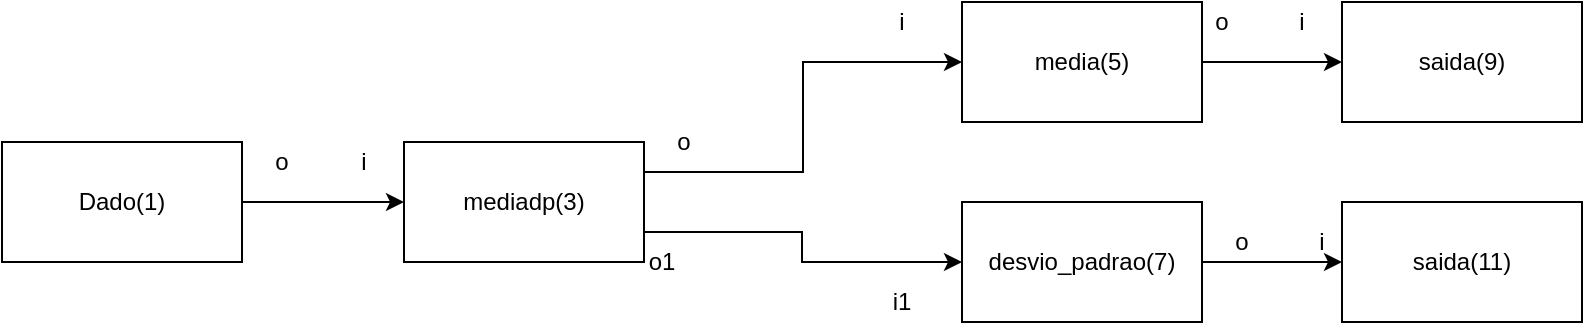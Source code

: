 <mxfile version="14.6.13" type="github" pages="2"><diagram id="H5ADXJc-Tun9DYf5-9xs" name="Page-1"><mxGraphModel dx="827" dy="452" grid="1" gridSize="10" guides="1" tooltips="1" connect="1" arrows="1" fold="1" page="1" pageScale="1" pageWidth="827" pageHeight="1169" math="0" shadow="0"><root><mxCell id="0"/><mxCell id="1" parent="0"/><mxCell id="a7M8KdTXEMOLbxbyO7e3-6" style="edgeStyle=orthogonalEdgeStyle;rounded=0;orthogonalLoop=1;jettySize=auto;html=1;exitX=1;exitY=0.25;exitDx=0;exitDy=0;entryX=0;entryY=0.5;entryDx=0;entryDy=0;" parent="1" source="a7M8KdTXEMOLbxbyO7e3-1" target="a7M8KdTXEMOLbxbyO7e3-2" edge="1"><mxGeometry relative="1" as="geometry"/></mxCell><mxCell id="a7M8KdTXEMOLbxbyO7e3-7" style="edgeStyle=orthogonalEdgeStyle;rounded=0;orthogonalLoop=1;jettySize=auto;html=1;exitX=1;exitY=0.75;exitDx=0;exitDy=0;entryX=0;entryY=0.5;entryDx=0;entryDy=0;" parent="1" source="a7M8KdTXEMOLbxbyO7e3-1" target="a7M8KdTXEMOLbxbyO7e3-3" edge="1"><mxGeometry relative="1" as="geometry"><Array as="points"><mxPoint x="410" y="295"/><mxPoint x="410" y="310"/></Array></mxGeometry></mxCell><mxCell id="a7M8KdTXEMOLbxbyO7e3-1" value="mediadp(3)" style="rounded=0;whiteSpace=wrap;html=1;" parent="1" vertex="1"><mxGeometry x="211" y="250" width="120" height="60" as="geometry"/></mxCell><mxCell id="a7M8KdTXEMOLbxbyO7e3-18" style="edgeStyle=orthogonalEdgeStyle;rounded=0;orthogonalLoop=1;jettySize=auto;html=1;exitX=1;exitY=0.5;exitDx=0;exitDy=0;entryX=0;entryY=0.5;entryDx=0;entryDy=0;" parent="1" source="a7M8KdTXEMOLbxbyO7e3-2" target="a7M8KdTXEMOLbxbyO7e3-17" edge="1"><mxGeometry relative="1" as="geometry"/></mxCell><mxCell id="a7M8KdTXEMOLbxbyO7e3-2" value="media(5)" style="rounded=0;whiteSpace=wrap;html=1;" parent="1" vertex="1"><mxGeometry x="490" y="180" width="120" height="60" as="geometry"/></mxCell><mxCell id="pv-_L8Qphfk12AsGzLQW-1" style="edgeStyle=orthogonalEdgeStyle;rounded=0;orthogonalLoop=1;jettySize=auto;html=1;" edge="1" parent="1" source="a7M8KdTXEMOLbxbyO7e3-3"><mxGeometry relative="1" as="geometry"><mxPoint x="680" y="310" as="targetPoint"/></mxGeometry></mxCell><mxCell id="a7M8KdTXEMOLbxbyO7e3-3" value="desvio_padrao(7)" style="rounded=0;whiteSpace=wrap;html=1;" parent="1" vertex="1"><mxGeometry x="490" y="280" width="120" height="60" as="geometry"/></mxCell><mxCell id="a7M8KdTXEMOLbxbyO7e3-5" style="edgeStyle=orthogonalEdgeStyle;rounded=0;orthogonalLoop=1;jettySize=auto;html=1;exitX=1;exitY=0.5;exitDx=0;exitDy=0;entryX=0;entryY=0.5;entryDx=0;entryDy=0;" parent="1" source="a7M8KdTXEMOLbxbyO7e3-4" target="a7M8KdTXEMOLbxbyO7e3-1" edge="1"><mxGeometry relative="1" as="geometry"/></mxCell><mxCell id="a7M8KdTXEMOLbxbyO7e3-4" value="Dado(1)" style="rounded=0;whiteSpace=wrap;html=1;" parent="1" vertex="1"><mxGeometry x="10" y="250" width="120" height="60" as="geometry"/></mxCell><mxCell id="a7M8KdTXEMOLbxbyO7e3-8" value="i" style="text;html=1;strokeColor=none;fillColor=none;align=center;verticalAlign=middle;whiteSpace=wrap;rounded=0;" parent="1" vertex="1"><mxGeometry x="171" y="250" width="40" height="20" as="geometry"/></mxCell><mxCell id="a7M8KdTXEMOLbxbyO7e3-9" value="i" style="text;html=1;strokeColor=none;fillColor=none;align=center;verticalAlign=middle;whiteSpace=wrap;rounded=0;" parent="1" vertex="1"><mxGeometry x="440" y="180" width="40" height="20" as="geometry"/></mxCell><mxCell id="a7M8KdTXEMOLbxbyO7e3-11" value="o1" style="text;html=1;strokeColor=none;fillColor=none;align=center;verticalAlign=middle;whiteSpace=wrap;rounded=0;" parent="1" vertex="1"><mxGeometry x="320" y="300" width="40" height="20" as="geometry"/></mxCell><mxCell id="a7M8KdTXEMOLbxbyO7e3-12" value="i1" style="text;html=1;strokeColor=none;fillColor=none;align=center;verticalAlign=middle;whiteSpace=wrap;rounded=0;" parent="1" vertex="1"><mxGeometry x="440" y="320" width="40" height="20" as="geometry"/></mxCell><mxCell id="a7M8KdTXEMOLbxbyO7e3-13" value="o" style="text;html=1;strokeColor=none;fillColor=none;align=center;verticalAlign=middle;whiteSpace=wrap;rounded=0;" parent="1" vertex="1"><mxGeometry x="130" y="250" width="40" height="20" as="geometry"/></mxCell><mxCell id="a7M8KdTXEMOLbxbyO7e3-15" value="o" style="text;html=1;strokeColor=none;fillColor=none;align=center;verticalAlign=middle;whiteSpace=wrap;rounded=0;" parent="1" vertex="1"><mxGeometry x="331" y="240" width="40" height="20" as="geometry"/></mxCell><mxCell id="a7M8KdTXEMOLbxbyO7e3-17" value="saida(9)" style="rounded=0;whiteSpace=wrap;html=1;" parent="1" vertex="1"><mxGeometry x="680" y="180" width="120" height="60" as="geometry"/></mxCell><mxCell id="a7M8KdTXEMOLbxbyO7e3-19" value="o" style="text;html=1;strokeColor=none;fillColor=none;align=center;verticalAlign=middle;whiteSpace=wrap;rounded=0;" parent="1" vertex="1"><mxGeometry x="600" y="180" width="40" height="20" as="geometry"/></mxCell><mxCell id="a7M8KdTXEMOLbxbyO7e3-20" value="i" style="text;html=1;strokeColor=none;fillColor=none;align=center;verticalAlign=middle;whiteSpace=wrap;rounded=0;" parent="1" vertex="1"><mxGeometry x="640" y="180" width="40" height="20" as="geometry"/></mxCell><mxCell id="pv-_L8Qphfk12AsGzLQW-2" value="saida(11)" style="rounded=0;whiteSpace=wrap;html=1;" vertex="1" parent="1"><mxGeometry x="680" y="280" width="120" height="60" as="geometry"/></mxCell><mxCell id="pv-_L8Qphfk12AsGzLQW-3" value="o" style="text;html=1;strokeColor=none;fillColor=none;align=center;verticalAlign=middle;whiteSpace=wrap;rounded=0;" vertex="1" parent="1"><mxGeometry x="610" y="290" width="40" height="20" as="geometry"/></mxCell><mxCell id="pv-_L8Qphfk12AsGzLQW-4" value="i" style="text;html=1;strokeColor=none;fillColor=none;align=center;verticalAlign=middle;whiteSpace=wrap;rounded=0;" vertex="1" parent="1"><mxGeometry x="650" y="290" width="40" height="20" as="geometry"/></mxCell></root></mxGraphModel></diagram><diagram id="tC5vd0jWl1NoRaNzVsKr" name="Page-2"><mxGraphModel dx="973" dy="532" grid="1" gridSize="10" guides="1" tooltips="1" connect="1" arrows="1" fold="1" page="1" pageScale="1" pageWidth="827" pageHeight="1169" math="0" shadow="0"><root><mxCell id="gvkWQrnBeUVj6uK4vI3e-0"/><mxCell id="gvkWQrnBeUVj6uK4vI3e-1" parent="gvkWQrnBeUVj6uK4vI3e-0"/><mxCell id="gvkWQrnBeUVj6uK4vI3e-14" style="edgeStyle=orthogonalEdgeStyle;rounded=0;orthogonalLoop=1;jettySize=auto;html=1;exitX=1;exitY=0.5;exitDx=0;exitDy=0;" edge="1" parent="gvkWQrnBeUVj6uK4vI3e-1" source="gvkWQrnBeUVj6uK4vI3e-2" target="gvkWQrnBeUVj6uK4vI3e-3"><mxGeometry relative="1" as="geometry"/></mxCell><mxCell id="gvkWQrnBeUVj6uK4vI3e-20" style="edgeStyle=orthogonalEdgeStyle;rounded=0;orthogonalLoop=1;jettySize=auto;html=1;exitX=1;exitY=1;exitDx=0;exitDy=0;entryX=0;entryY=0.5;entryDx=0;entryDy=0;" edge="1" parent="gvkWQrnBeUVj6uK4vI3e-1" source="gvkWQrnBeUVj6uK4vI3e-2" target="gvkWQrnBeUVj6uK4vI3e-4"><mxGeometry relative="1" as="geometry"/></mxCell><mxCell id="gvkWQrnBeUVj6uK4vI3e-21" style="edgeStyle=orthogonalEdgeStyle;rounded=0;orthogonalLoop=1;jettySize=auto;html=1;exitX=0.75;exitY=1;exitDx=0;exitDy=0;entryX=0;entryY=0.5;entryDx=0;entryDy=0;" edge="1" parent="gvkWQrnBeUVj6uK4vI3e-1" source="gvkWQrnBeUVj6uK4vI3e-2" target="gvkWQrnBeUVj6uK4vI3e-5"><mxGeometry relative="1" as="geometry"/></mxCell><mxCell id="gvkWQrnBeUVj6uK4vI3e-22" style="edgeStyle=orthogonalEdgeStyle;rounded=0;orthogonalLoop=1;jettySize=auto;html=1;exitX=0.5;exitY=1;exitDx=0;exitDy=0;entryX=0;entryY=0.5;entryDx=0;entryDy=0;" edge="1" parent="gvkWQrnBeUVj6uK4vI3e-1" source="gvkWQrnBeUVj6uK4vI3e-2" target="gvkWQrnBeUVj6uK4vI3e-9"><mxGeometry relative="1" as="geometry"/></mxCell><mxCell id="gvkWQrnBeUVj6uK4vI3e-23" style="edgeStyle=orthogonalEdgeStyle;rounded=0;orthogonalLoop=1;jettySize=auto;html=1;exitX=0.25;exitY=1;exitDx=0;exitDy=0;entryX=0;entryY=0.5;entryDx=0;entryDy=0;" edge="1" parent="gvkWQrnBeUVj6uK4vI3e-1" source="gvkWQrnBeUVj6uK4vI3e-2" target="gvkWQrnBeUVj6uK4vI3e-11"><mxGeometry relative="1" as="geometry"/></mxCell><mxCell id="gvkWQrnBeUVj6uK4vI3e-2" value="LoadImage&lt;br&gt;(1)" style="rounded=0;whiteSpace=wrap;html=1;" vertex="1" parent="gvkWQrnBeUVj6uK4vI3e-1"><mxGeometry x="30" y="90" width="120" height="60" as="geometry"/></mxCell><mxCell id="gvkWQrnBeUVj6uK4vI3e-15" style="edgeStyle=orthogonalEdgeStyle;rounded=0;orthogonalLoop=1;jettySize=auto;html=1;exitX=1;exitY=0.5;exitDx=0;exitDy=0;entryX=0;entryY=0.5;entryDx=0;entryDy=0;" edge="1" parent="gvkWQrnBeUVj6uK4vI3e-1" source="gvkWQrnBeUVj6uK4vI3e-3" target="gvkWQrnBeUVj6uK4vI3e-6"><mxGeometry relative="1" as="geometry"/></mxCell><mxCell id="gvkWQrnBeUVj6uK4vI3e-3" value="VglClBlurSq3&lt;br&gt;(3)" style="rounded=0;whiteSpace=wrap;html=1;" vertex="1" parent="gvkWQrnBeUVj6uK4vI3e-1"><mxGeometry x="293" y="90" width="120" height="60" as="geometry"/></mxCell><mxCell id="gvkWQrnBeUVj6uK4vI3e-16" style="edgeStyle=orthogonalEdgeStyle;rounded=0;orthogonalLoop=1;jettySize=auto;html=1;exitX=1;exitY=0.5;exitDx=0;exitDy=0;entryX=0;entryY=0.5;entryDx=0;entryDy=0;" edge="1" parent="gvkWQrnBeUVj6uK4vI3e-1" source="gvkWQrnBeUVj6uK4vI3e-4" target="gvkWQrnBeUVj6uK4vI3e-7"><mxGeometry relative="1" as="geometry"/></mxCell><mxCell id="gvkWQrnBeUVj6uK4vI3e-4" value="VglCl3dCovolution&lt;br&gt;(7)" style="rounded=0;whiteSpace=wrap;html=1;" vertex="1" parent="gvkWQrnBeUVj6uK4vI3e-1"><mxGeometry x="293" y="210" width="120" height="60" as="geometry"/></mxCell><mxCell id="gvkWQrnBeUVj6uK4vI3e-17" style="edgeStyle=orthogonalEdgeStyle;rounded=0;orthogonalLoop=1;jettySize=auto;html=1;exitX=1;exitY=0.5;exitDx=0;exitDy=0;entryX=0;entryY=0.5;entryDx=0;entryDy=0;" edge="1" parent="gvkWQrnBeUVj6uK4vI3e-1" source="gvkWQrnBeUVj6uK4vI3e-5" target="gvkWQrnBeUVj6uK4vI3e-8"><mxGeometry relative="1" as="geometry"/></mxCell><mxCell id="gvkWQrnBeUVj6uK4vI3e-5" value="VglClCopy&lt;br&gt;(11)" style="rounded=0;whiteSpace=wrap;html=1;" vertex="1" parent="gvkWQrnBeUVj6uK4vI3e-1"><mxGeometry x="293" y="330" width="120" height="60" as="geometry"/></mxCell><mxCell id="gvkWQrnBeUVj6uK4vI3e-6" value="ShowImage&lt;br&gt;(5)" style="rounded=0;whiteSpace=wrap;html=1;" vertex="1" parent="gvkWQrnBeUVj6uK4vI3e-1"><mxGeometry x="630" y="90" width="120" height="60" as="geometry"/></mxCell><mxCell id="gvkWQrnBeUVj6uK4vI3e-7" value="&lt;br&gt;ShowImage&lt;br&gt;(9)" style="rounded=0;whiteSpace=wrap;html=1;" vertex="1" parent="gvkWQrnBeUVj6uK4vI3e-1"><mxGeometry x="630" y="210" width="120" height="60" as="geometry"/></mxCell><mxCell id="gvkWQrnBeUVj6uK4vI3e-8" value="ShowImage&lt;br&gt;(13)" style="rounded=0;whiteSpace=wrap;html=1;" vertex="1" parent="gvkWQrnBeUVj6uK4vI3e-1"><mxGeometry x="630" y="330" width="120" height="60" as="geometry"/></mxCell><mxCell id="gvkWQrnBeUVj6uK4vI3e-18" style="edgeStyle=orthogonalEdgeStyle;rounded=0;orthogonalLoop=1;jettySize=auto;html=1;exitX=1;exitY=0.5;exitDx=0;exitDy=0;entryX=0;entryY=0.5;entryDx=0;entryDy=0;" edge="1" parent="gvkWQrnBeUVj6uK4vI3e-1" source="gvkWQrnBeUVj6uK4vI3e-9" target="gvkWQrnBeUVj6uK4vI3e-10"><mxGeometry relative="1" as="geometry"/></mxCell><mxCell id="gvkWQrnBeUVj6uK4vI3e-9" value="VglCl3dNot&lt;br&gt;(15)" style="rounded=0;whiteSpace=wrap;html=1;" vertex="1" parent="gvkWQrnBeUVj6uK4vI3e-1"><mxGeometry x="293" y="450" width="120" height="60" as="geometry"/></mxCell><mxCell id="gvkWQrnBeUVj6uK4vI3e-10" value="ShowImage&lt;br&gt;(17)" style="rounded=0;whiteSpace=wrap;html=1;" vertex="1" parent="gvkWQrnBeUVj6uK4vI3e-1"><mxGeometry x="630" y="450" width="120" height="60" as="geometry"/></mxCell><mxCell id="gvkWQrnBeUVj6uK4vI3e-19" style="edgeStyle=orthogonalEdgeStyle;rounded=0;orthogonalLoop=1;jettySize=auto;html=1;exitX=1;exitY=0.5;exitDx=0;exitDy=0;" edge="1" parent="gvkWQrnBeUVj6uK4vI3e-1" source="gvkWQrnBeUVj6uK4vI3e-11" target="gvkWQrnBeUVj6uK4vI3e-12"><mxGeometry relative="1" as="geometry"/></mxCell><mxCell id="gvkWQrnBeUVj6uK4vI3e-11" value="VglClDilate&lt;br&gt;(19)" style="rounded=0;whiteSpace=wrap;html=1;" vertex="1" parent="gvkWQrnBeUVj6uK4vI3e-1"><mxGeometry x="293" y="570" width="120" height="60" as="geometry"/></mxCell><mxCell id="gvkWQrnBeUVj6uK4vI3e-12" value="ShowImage&lt;br&gt;(21)" style="rounded=0;whiteSpace=wrap;html=1;" vertex="1" parent="gvkWQrnBeUVj6uK4vI3e-1"><mxGeometry x="630" y="570" width="120" height="60" as="geometry"/></mxCell><mxCell id="iu7OuTtpdoO6ZiETRCmf-0" value="o" style="text;html=1;strokeColor=none;fillColor=none;align=center;verticalAlign=middle;whiteSpace=wrap;rounded=0;" vertex="1" parent="gvkWQrnBeUVj6uK4vI3e-1"><mxGeometry x="160" y="90" width="40" height="20" as="geometry"/></mxCell><mxCell id="Srt7nj5z2r929SgKjQeo-0" value="i" style="text;html=1;strokeColor=none;fillColor=none;align=center;verticalAlign=middle;whiteSpace=wrap;rounded=0;" vertex="1" parent="gvkWQrnBeUVj6uK4vI3e-1"><mxGeometry x="253" y="90" width="40" height="20" as="geometry"/></mxCell><mxCell id="Srt7nj5z2r929SgKjQeo-1" value="o1" style="text;html=1;strokeColor=none;fillColor=none;align=center;verticalAlign=middle;whiteSpace=wrap;rounded=0;" vertex="1" parent="gvkWQrnBeUVj6uK4vI3e-1"><mxGeometry x="150" y="210" width="40" height="20" as="geometry"/></mxCell><mxCell id="Srt7nj5z2r929SgKjQeo-2" value="o2" style="text;html=1;strokeColor=none;fillColor=none;align=center;verticalAlign=middle;whiteSpace=wrap;rounded=0;" vertex="1" parent="gvkWQrnBeUVj6uK4vI3e-1"><mxGeometry x="150" y="330" width="40" height="20" as="geometry"/></mxCell><mxCell id="Srt7nj5z2r929SgKjQeo-3" value="o3" style="text;html=1;strokeColor=none;fillColor=none;align=center;verticalAlign=middle;whiteSpace=wrap;rounded=0;" vertex="1" parent="gvkWQrnBeUVj6uK4vI3e-1"><mxGeometry x="150" y="460" width="40" height="20" as="geometry"/></mxCell><mxCell id="Srt7nj5z2r929SgKjQeo-4" value="o4" style="text;html=1;strokeColor=none;fillColor=none;align=center;verticalAlign=middle;whiteSpace=wrap;rounded=0;" vertex="1" parent="gvkWQrnBeUVj6uK4vI3e-1"><mxGeometry x="150" y="575" width="40" height="20" as="geometry"/></mxCell><mxCell id="Srt7nj5z2r929SgKjQeo-5" value="o" style="text;html=1;strokeColor=none;fillColor=none;align=center;verticalAlign=middle;whiteSpace=wrap;rounded=0;" vertex="1" parent="gvkWQrnBeUVj6uK4vI3e-1"><mxGeometry x="420" y="90" width="40" height="20" as="geometry"/></mxCell><mxCell id="Srt7nj5z2r929SgKjQeo-6" value="o" style="text;html=1;strokeColor=none;fillColor=none;align=center;verticalAlign=middle;whiteSpace=wrap;rounded=0;" vertex="1" parent="gvkWQrnBeUVj6uK4vI3e-1"><mxGeometry x="420" y="210" width="40" height="20" as="geometry"/></mxCell><mxCell id="Srt7nj5z2r929SgKjQeo-7" value="o" style="text;html=1;strokeColor=none;fillColor=none;align=center;verticalAlign=middle;whiteSpace=wrap;rounded=0;" vertex="1" parent="gvkWQrnBeUVj6uK4vI3e-1"><mxGeometry x="420" y="330" width="40" height="20" as="geometry"/></mxCell><mxCell id="Srt7nj5z2r929SgKjQeo-8" value="o" style="text;html=1;strokeColor=none;fillColor=none;align=center;verticalAlign=middle;whiteSpace=wrap;rounded=0;" vertex="1" parent="gvkWQrnBeUVj6uK4vI3e-1"><mxGeometry x="420" y="450" width="40" height="20" as="geometry"/></mxCell><mxCell id="Srt7nj5z2r929SgKjQeo-9" value="o" style="text;html=1;strokeColor=none;fillColor=none;align=center;verticalAlign=middle;whiteSpace=wrap;rounded=0;" vertex="1" parent="gvkWQrnBeUVj6uK4vI3e-1"><mxGeometry x="420" y="575" width="40" height="20" as="geometry"/></mxCell><mxCell id="Srt7nj5z2r929SgKjQeo-10" value="i" style="text;html=1;strokeColor=none;fillColor=none;align=center;verticalAlign=middle;whiteSpace=wrap;rounded=0;" vertex="1" parent="gvkWQrnBeUVj6uK4vI3e-1"><mxGeometry x="253" y="220" width="40" height="20" as="geometry"/></mxCell><mxCell id="Srt7nj5z2r929SgKjQeo-11" value="i" style="text;html=1;strokeColor=none;fillColor=none;align=center;verticalAlign=middle;whiteSpace=wrap;rounded=0;" vertex="1" parent="gvkWQrnBeUVj6uK4vI3e-1"><mxGeometry x="253" y="330" width="40" height="20" as="geometry"/></mxCell><mxCell id="Srt7nj5z2r929SgKjQeo-12" value="i" style="text;html=1;strokeColor=none;fillColor=none;align=center;verticalAlign=middle;whiteSpace=wrap;rounded=0;" vertex="1" parent="gvkWQrnBeUVj6uK4vI3e-1"><mxGeometry x="253" y="460" width="40" height="20" as="geometry"/></mxCell><mxCell id="Srt7nj5z2r929SgKjQeo-13" value="i" style="text;html=1;strokeColor=none;fillColor=none;align=center;verticalAlign=middle;whiteSpace=wrap;rounded=0;" vertex="1" parent="gvkWQrnBeUVj6uK4vI3e-1"><mxGeometry x="253" y="575" width="40" height="20" as="geometry"/></mxCell><mxCell id="Srt7nj5z2r929SgKjQeo-14" value="i" style="text;html=1;strokeColor=none;fillColor=none;align=center;verticalAlign=middle;whiteSpace=wrap;rounded=0;" vertex="1" parent="gvkWQrnBeUVj6uK4vI3e-1"><mxGeometry x="600" y="575" width="40" height="20" as="geometry"/></mxCell><mxCell id="Srt7nj5z2r929SgKjQeo-15" value="i" style="text;html=1;strokeColor=none;fillColor=none;align=center;verticalAlign=middle;whiteSpace=wrap;rounded=0;" vertex="1" parent="gvkWQrnBeUVj6uK4vI3e-1"><mxGeometry x="600" y="460" width="40" height="20" as="geometry"/></mxCell><mxCell id="Srt7nj5z2r929SgKjQeo-17" value="i" style="text;html=1;strokeColor=none;fillColor=none;align=center;verticalAlign=middle;whiteSpace=wrap;rounded=0;" vertex="1" parent="gvkWQrnBeUVj6uK4vI3e-1"><mxGeometry x="600" y="340" width="40" height="20" as="geometry"/></mxCell><mxCell id="Srt7nj5z2r929SgKjQeo-18" value="i" style="text;html=1;strokeColor=none;fillColor=none;align=center;verticalAlign=middle;whiteSpace=wrap;rounded=0;" vertex="1" parent="gvkWQrnBeUVj6uK4vI3e-1"><mxGeometry x="600" y="210" width="40" height="20" as="geometry"/></mxCell><mxCell id="Srt7nj5z2r929SgKjQeo-19" value="i" style="text;html=1;strokeColor=none;fillColor=none;align=center;verticalAlign=middle;whiteSpace=wrap;rounded=0;" vertex="1" parent="gvkWQrnBeUVj6uK4vI3e-1"><mxGeometry x="600" y="100" width="40" height="20" as="geometry"/></mxCell><mxCell id="Srt7nj5z2r929SgKjQeo-20" value="1-3" style="text;html=1;strokeColor=none;fillColor=none;align=center;verticalAlign=middle;whiteSpace=wrap;rounded=0;" vertex="1" parent="gvkWQrnBeUVj6uK4vI3e-1"><mxGeometry x="200" y="80" width="40" height="20" as="geometry"/></mxCell><mxCell id="Srt7nj5z2r929SgKjQeo-21" value="1-7" style="text;html=1;strokeColor=none;align=center;verticalAlign=middle;whiteSpace=wrap;rounded=0;fillColor=#666666;" vertex="1" parent="gvkWQrnBeUVj6uK4vI3e-1"><mxGeometry x="200" y="200" width="40" height="20" as="geometry"/></mxCell><mxCell id="Srt7nj5z2r929SgKjQeo-22" value="1-11" style="text;html=1;strokeColor=none;align=center;verticalAlign=middle;whiteSpace=wrap;rounded=0;fillColor=#666666;" vertex="1" parent="gvkWQrnBeUVj6uK4vI3e-1"><mxGeometry x="200" y="320" width="40" height="20" as="geometry"/></mxCell><mxCell id="Srt7nj5z2r929SgKjQeo-23" value="1-15&lt;span style=&quot;color: rgba(0 , 0 , 0 , 0) ; font-family: monospace ; font-size: 0px&quot;&gt;%3CmxGraphModel%3E%3Croot%3E%3CmxCell%20id%3D%220%22%2F%3E%3CmxCell%20id%3D%221%22%20parent%3D%220%22%2F%3E%3CmxCell%20id%3D%222%22%20value%3D%221-11%22%20style%3D%22text%3Bhtml%3D1%3BstrokeColor%3Dnone%3BfillColor%3Dnone%3Balign%3Dcenter%3BverticalAlign%3Dmiddle%3BwhiteSpace%3Dwrap%3Brounded%3D0%3B%22%20vertex%3D%221%22%20parent%3D%221%22%3E%3CmxGeometry%20x%3D%22200%22%20y%3D%22330%22%20width%3D%2240%22%20height%3D%2220%22%20as%3D%22geometry%22%2F%3E%3C%2FmxCell%3E%3C%2Froot%3E%3C%2FmxGraphModel%3E&lt;/span&gt;&lt;span style=&quot;color: rgba(0 , 0 , 0 , 0) ; font-family: monospace ; font-size: 0px&quot;&gt;%3CmxGraphModel%3E%3Croot%3E%3CmxCell%20id%3D%220%22%2F%3E%3CmxCell%20id%3D%221%22%20parent%3D%220%22%2F%3E%3CmxCell%20id%3D%222%22%20value%3D%221-11%22%20style%3D%22text%3Bhtml%3D1%3BstrokeColor%3Dnone%3BfillColor%3Dnone%3Balign%3Dcenter%3BverticalAlign%3Dmiddle%3BwhiteSpace%3Dwrap%3Brounded%3D0%3B%22%20vertex%3D%221%22%20parent%3D%221%22%3E%3CmxGeometry%20x%3D%22200%22%20y%3D%22330%22%20width%3D%2240%22%20height%3D%2220%22%20as%3D%22geometry%22%2F%3E%3C%2FmxCell%3E%3C%2Froot%3E%3C%2FmxGraphModel%3E&lt;/span&gt;" style="text;html=1;strokeColor=none;align=center;verticalAlign=middle;whiteSpace=wrap;rounded=0;fillColor=#666666;" vertex="1" parent="gvkWQrnBeUVj6uK4vI3e-1"><mxGeometry x="200" y="440" width="40" height="20" as="geometry"/></mxCell><mxCell id="Srt7nj5z2r929SgKjQeo-24" value="1-19" style="text;html=1;strokeColor=none;align=center;verticalAlign=middle;whiteSpace=wrap;rounded=0;fillColor=#666666;" vertex="1" parent="gvkWQrnBeUVj6uK4vI3e-1"><mxGeometry x="200" y="565" width="40" height="20" as="geometry"/></mxCell><mxCell id="Srt7nj5z2r929SgKjQeo-27" value="3-5" style="text;html=1;strokeColor=none;fillColor=none;align=center;verticalAlign=middle;whiteSpace=wrap;rounded=0;" vertex="1" parent="gvkWQrnBeUVj6uK4vI3e-1"><mxGeometry x="510" y="80" width="40" height="20" as="geometry"/></mxCell><mxCell id="Srt7nj5z2r929SgKjQeo-28" value="7-9&lt;span style=&quot;color: rgba(0 , 0 , 0 , 0) ; font-family: monospace ; font-size: 0px&quot;&gt;%3CmxGraphModel%3E%3Croot%3E%3CmxCell%20id%3D%220%22%2F%3E%3CmxCell%20id%3D%221%22%20parent%3D%220%22%2F%3E%3CmxCell%20id%3D%222%22%20value%3D%223-5%22%20style%3D%22text%3Bhtml%3D1%3BstrokeColor%3Dnone%3BfillColor%3Dnone%3Balign%3Dcenter%3BverticalAlign%3Dmiddle%3BwhiteSpace%3Dwrap%3Brounded%3D0%3B%22%20vertex%3D%221%22%20parent%3D%221%22%3E%3CmxGeometry%20x%3D%22510%22%20y%3D%2280%22%20width%3D%2240%22%20height%3D%2220%22%20as%3D%22geometry%22%2F%3E%3C%2FmxCell%3E%3C%2Froot%3E%3C%2FmxGraphModel%3E&lt;/span&gt;" style="text;html=1;strokeColor=none;align=center;verticalAlign=middle;whiteSpace=wrap;rounded=0;fillColor=#666666;" vertex="1" parent="gvkWQrnBeUVj6uK4vI3e-1"><mxGeometry x="510" y="200" width="40" height="20" as="geometry"/></mxCell><mxCell id="Srt7nj5z2r929SgKjQeo-29" value="11-13" style="text;html=1;strokeColor=none;align=center;verticalAlign=middle;whiteSpace=wrap;rounded=0;fillColor=#666666;" vertex="1" parent="gvkWQrnBeUVj6uK4vI3e-1"><mxGeometry x="510" y="320" width="40" height="20" as="geometry"/></mxCell><mxCell id="Srt7nj5z2r929SgKjQeo-30" value="15-17" style="text;html=1;strokeColor=none;align=center;verticalAlign=middle;whiteSpace=wrap;rounded=0;fillColor=#666666;" vertex="1" parent="gvkWQrnBeUVj6uK4vI3e-1"><mxGeometry x="510" y="440" width="40" height="20" as="geometry"/></mxCell><mxCell id="Srt7nj5z2r929SgKjQeo-31" value="19-21" style="text;html=1;strokeColor=none;align=center;verticalAlign=middle;whiteSpace=wrap;rounded=0;fillColor=#666666;" vertex="1" parent="gvkWQrnBeUVj6uK4vI3e-1"><mxGeometry x="510" y="565" width="40" height="20" as="geometry"/></mxCell><mxCell id="Srt7nj5z2r929SgKjQeo-33" value="1-3" style="text;html=1;strokeColor=none;align=center;verticalAlign=middle;whiteSpace=wrap;rounded=0;fillColor=#666666;" vertex="1" parent="gvkWQrnBeUVj6uK4vI3e-1"><mxGeometry x="200" y="80" width="40" height="20" as="geometry"/></mxCell><mxCell id="Srt7nj5z2r929SgKjQeo-34" value="3-5" style="text;html=1;strokeColor=none;align=center;verticalAlign=middle;whiteSpace=wrap;rounded=0;fillColor=#666666;" vertex="1" parent="gvkWQrnBeUVj6uK4vI3e-1"><mxGeometry x="510" y="80" width="40" height="20" as="geometry"/></mxCell></root></mxGraphModel></diagram></mxfile>